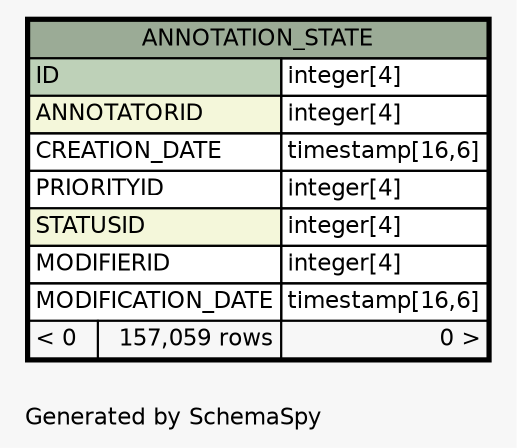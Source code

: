 // dot 2.38.0 on Windows 10 10.0
// SchemaSpy rev Unknown
digraph "oneDegreeRelationshipsDiagram" {
  graph [
    rankdir="RL"
    bgcolor="#f7f7f7"
    label="\nGenerated by SchemaSpy"
    labeljust="l"
    nodesep="0.18"
    ranksep="0.46"
    fontname="Helvetica"
    fontsize="11"
  ];
  node [
    fontname="Helvetica"
    fontsize="11"
    shape="plaintext"
  ];
  edge [
    arrowsize="0.8"
  ];
  "ANNOTATION_STATE" [
    label=<
    <TABLE BORDER="2" CELLBORDER="1" CELLSPACING="0" BGCOLOR="#ffffff">
      <TR><TD COLSPAN="3" BGCOLOR="#9bab96" ALIGN="CENTER">ANNOTATION_STATE</TD></TR>
      <TR><TD PORT="ID" COLSPAN="2" BGCOLOR="#bed1b8" ALIGN="LEFT">ID</TD><TD PORT="ID.type" ALIGN="LEFT">integer[4]</TD></TR>
      <TR><TD PORT="ANNOTATORID" COLSPAN="2" BGCOLOR="#f4f7da" ALIGN="LEFT">ANNOTATORID</TD><TD PORT="ANNOTATORID.type" ALIGN="LEFT">integer[4]</TD></TR>
      <TR><TD PORT="CREATION_DATE" COLSPAN="2" ALIGN="LEFT">CREATION_DATE</TD><TD PORT="CREATION_DATE.type" ALIGN="LEFT">timestamp[16,6]</TD></TR>
      <TR><TD PORT="PRIORITYID" COLSPAN="2" ALIGN="LEFT">PRIORITYID</TD><TD PORT="PRIORITYID.type" ALIGN="LEFT">integer[4]</TD></TR>
      <TR><TD PORT="STATUSID" COLSPAN="2" BGCOLOR="#f4f7da" ALIGN="LEFT">STATUSID</TD><TD PORT="STATUSID.type" ALIGN="LEFT">integer[4]</TD></TR>
      <TR><TD PORT="MODIFIERID" COLSPAN="2" ALIGN="LEFT">MODIFIERID</TD><TD PORT="MODIFIERID.type" ALIGN="LEFT">integer[4]</TD></TR>
      <TR><TD PORT="MODIFICATION_DATE" COLSPAN="2" ALIGN="LEFT">MODIFICATION_DATE</TD><TD PORT="MODIFICATION_DATE.type" ALIGN="LEFT">timestamp[16,6]</TD></TR>
      <TR><TD ALIGN="LEFT" BGCOLOR="#f7f7f7">&lt; 0</TD><TD ALIGN="RIGHT" BGCOLOR="#f7f7f7">157,059 rows</TD><TD ALIGN="RIGHT" BGCOLOR="#f7f7f7">0 &gt;</TD></TR>
    </TABLE>>
    URL="ANNOTATION_STATE.html"
    tooltip="ANNOTATION_STATE"
  ];
}
